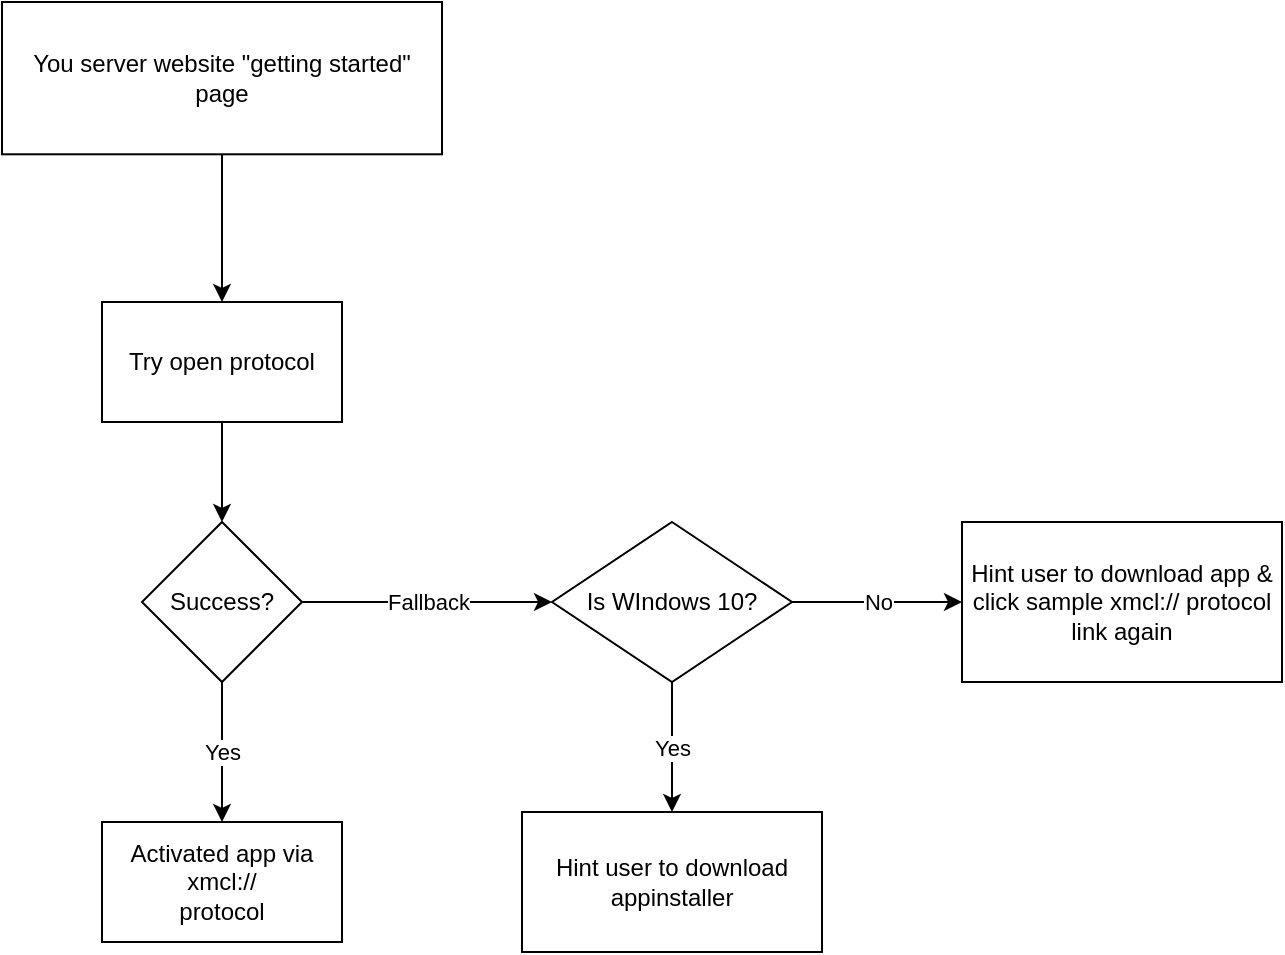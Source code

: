 <mxfile>
    <diagram id="qTG_JZBS9vsMuMkCvnQ-" name="Page-1">
        <mxGraphModel dx="929" dy="597" grid="1" gridSize="10" guides="1" tooltips="1" connect="1" arrows="1" fold="1" page="1" pageScale="1" pageWidth="827" pageHeight="1169" math="0" shadow="0">
            <root>
                <mxCell id="0"/>
                <mxCell id="1" parent="0"/>
                <mxCell id="15" style="edgeStyle=none;html=1;" edge="1" parent="1" source="12" target="13">
                    <mxGeometry relative="1" as="geometry"/>
                </mxCell>
                <mxCell id="12" value="You server website &quot;getting started&quot; page" style="rounded=0;whiteSpace=wrap;html=1;" vertex="1" parent="1">
                    <mxGeometry x="120" y="200" width="220" height="76.15" as="geometry"/>
                </mxCell>
                <mxCell id="20" style="edgeStyle=none;html=1;" edge="1" parent="1" source="13" target="17">
                    <mxGeometry relative="1" as="geometry"/>
                </mxCell>
                <mxCell id="13" value="Try open protocol" style="rounded=0;whiteSpace=wrap;html=1;" vertex="1" parent="1">
                    <mxGeometry x="170" y="350" width="120" height="60" as="geometry"/>
                </mxCell>
                <mxCell id="19" value="Yes" style="edgeStyle=none;html=1;" edge="1" parent="1" source="17" target="18">
                    <mxGeometry relative="1" as="geometry"/>
                </mxCell>
                <mxCell id="24" value="Fallback" style="edgeStyle=none;html=1;" edge="1" parent="1" source="17" target="23">
                    <mxGeometry relative="1" as="geometry"/>
                </mxCell>
                <mxCell id="17" value="Success?" style="rhombus;whiteSpace=wrap;html=1;" vertex="1" parent="1">
                    <mxGeometry x="190" y="460" width="80" height="80" as="geometry"/>
                </mxCell>
                <mxCell id="18" value="Activated app via&lt;br&gt;xmcl://&lt;br&gt;protocol" style="rounded=0;whiteSpace=wrap;html=1;" vertex="1" parent="1">
                    <mxGeometry x="170" y="610" width="120" height="60" as="geometry"/>
                </mxCell>
                <mxCell id="21" value="Hint user to download appinstaller" style="rounded=0;whiteSpace=wrap;html=1;" vertex="1" parent="1">
                    <mxGeometry x="380" y="605" width="150" height="70" as="geometry"/>
                </mxCell>
                <mxCell id="25" value="Yes" style="edgeStyle=none;html=1;entryX=0.5;entryY=0;entryDx=0;entryDy=0;" edge="1" parent="1" source="23" target="21">
                    <mxGeometry relative="1" as="geometry"/>
                </mxCell>
                <mxCell id="27" value="No" style="edgeStyle=none;html=1;" edge="1" parent="1" source="23" target="26">
                    <mxGeometry relative="1" as="geometry"/>
                </mxCell>
                <mxCell id="23" value="Is WIndows 10?" style="rhombus;whiteSpace=wrap;html=1;" vertex="1" parent="1">
                    <mxGeometry x="395" y="460" width="120" height="80" as="geometry"/>
                </mxCell>
                <mxCell id="26" value="Hint user to download app &amp;amp; click sample xmcl:// protocol link again" style="rounded=0;whiteSpace=wrap;html=1;" vertex="1" parent="1">
                    <mxGeometry x="600" y="460" width="160" height="80" as="geometry"/>
                </mxCell>
            </root>
        </mxGraphModel>
    </diagram>
</mxfile>